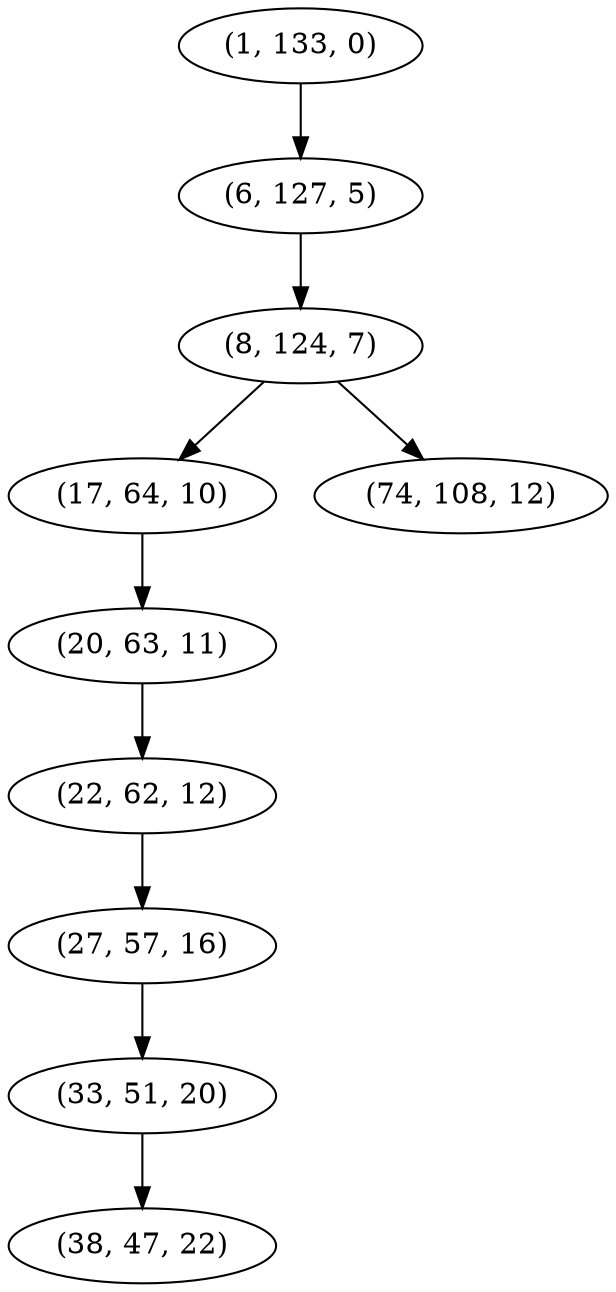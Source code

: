 digraph tree {
    "(1, 133, 0)";
    "(6, 127, 5)";
    "(8, 124, 7)";
    "(17, 64, 10)";
    "(20, 63, 11)";
    "(22, 62, 12)";
    "(27, 57, 16)";
    "(33, 51, 20)";
    "(38, 47, 22)";
    "(74, 108, 12)";
    "(1, 133, 0)" -> "(6, 127, 5)";
    "(6, 127, 5)" -> "(8, 124, 7)";
    "(8, 124, 7)" -> "(17, 64, 10)";
    "(8, 124, 7)" -> "(74, 108, 12)";
    "(17, 64, 10)" -> "(20, 63, 11)";
    "(20, 63, 11)" -> "(22, 62, 12)";
    "(22, 62, 12)" -> "(27, 57, 16)";
    "(27, 57, 16)" -> "(33, 51, 20)";
    "(33, 51, 20)" -> "(38, 47, 22)";
}
